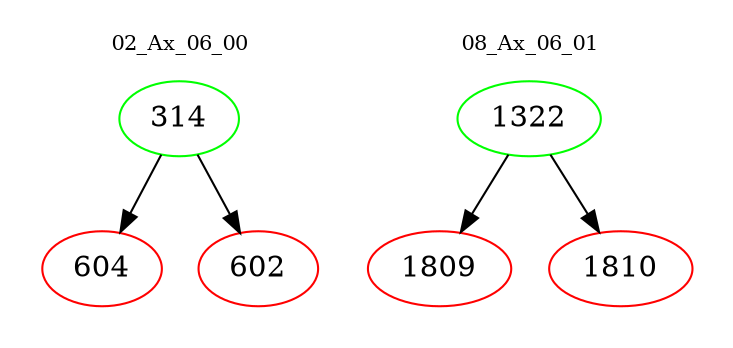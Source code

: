 digraph{
subgraph cluster_0 {
color = white
label = "02_Ax_06_00";
fontsize=10;
T0_314 [label="314", color="green"]
T0_314 -> T0_604 [color="black"]
T0_604 [label="604", color="red"]
T0_314 -> T0_602 [color="black"]
T0_602 [label="602", color="red"]
}
subgraph cluster_1 {
color = white
label = "08_Ax_06_01";
fontsize=10;
T1_1322 [label="1322", color="green"]
T1_1322 -> T1_1809 [color="black"]
T1_1809 [label="1809", color="red"]
T1_1322 -> T1_1810 [color="black"]
T1_1810 [label="1810", color="red"]
}
}
